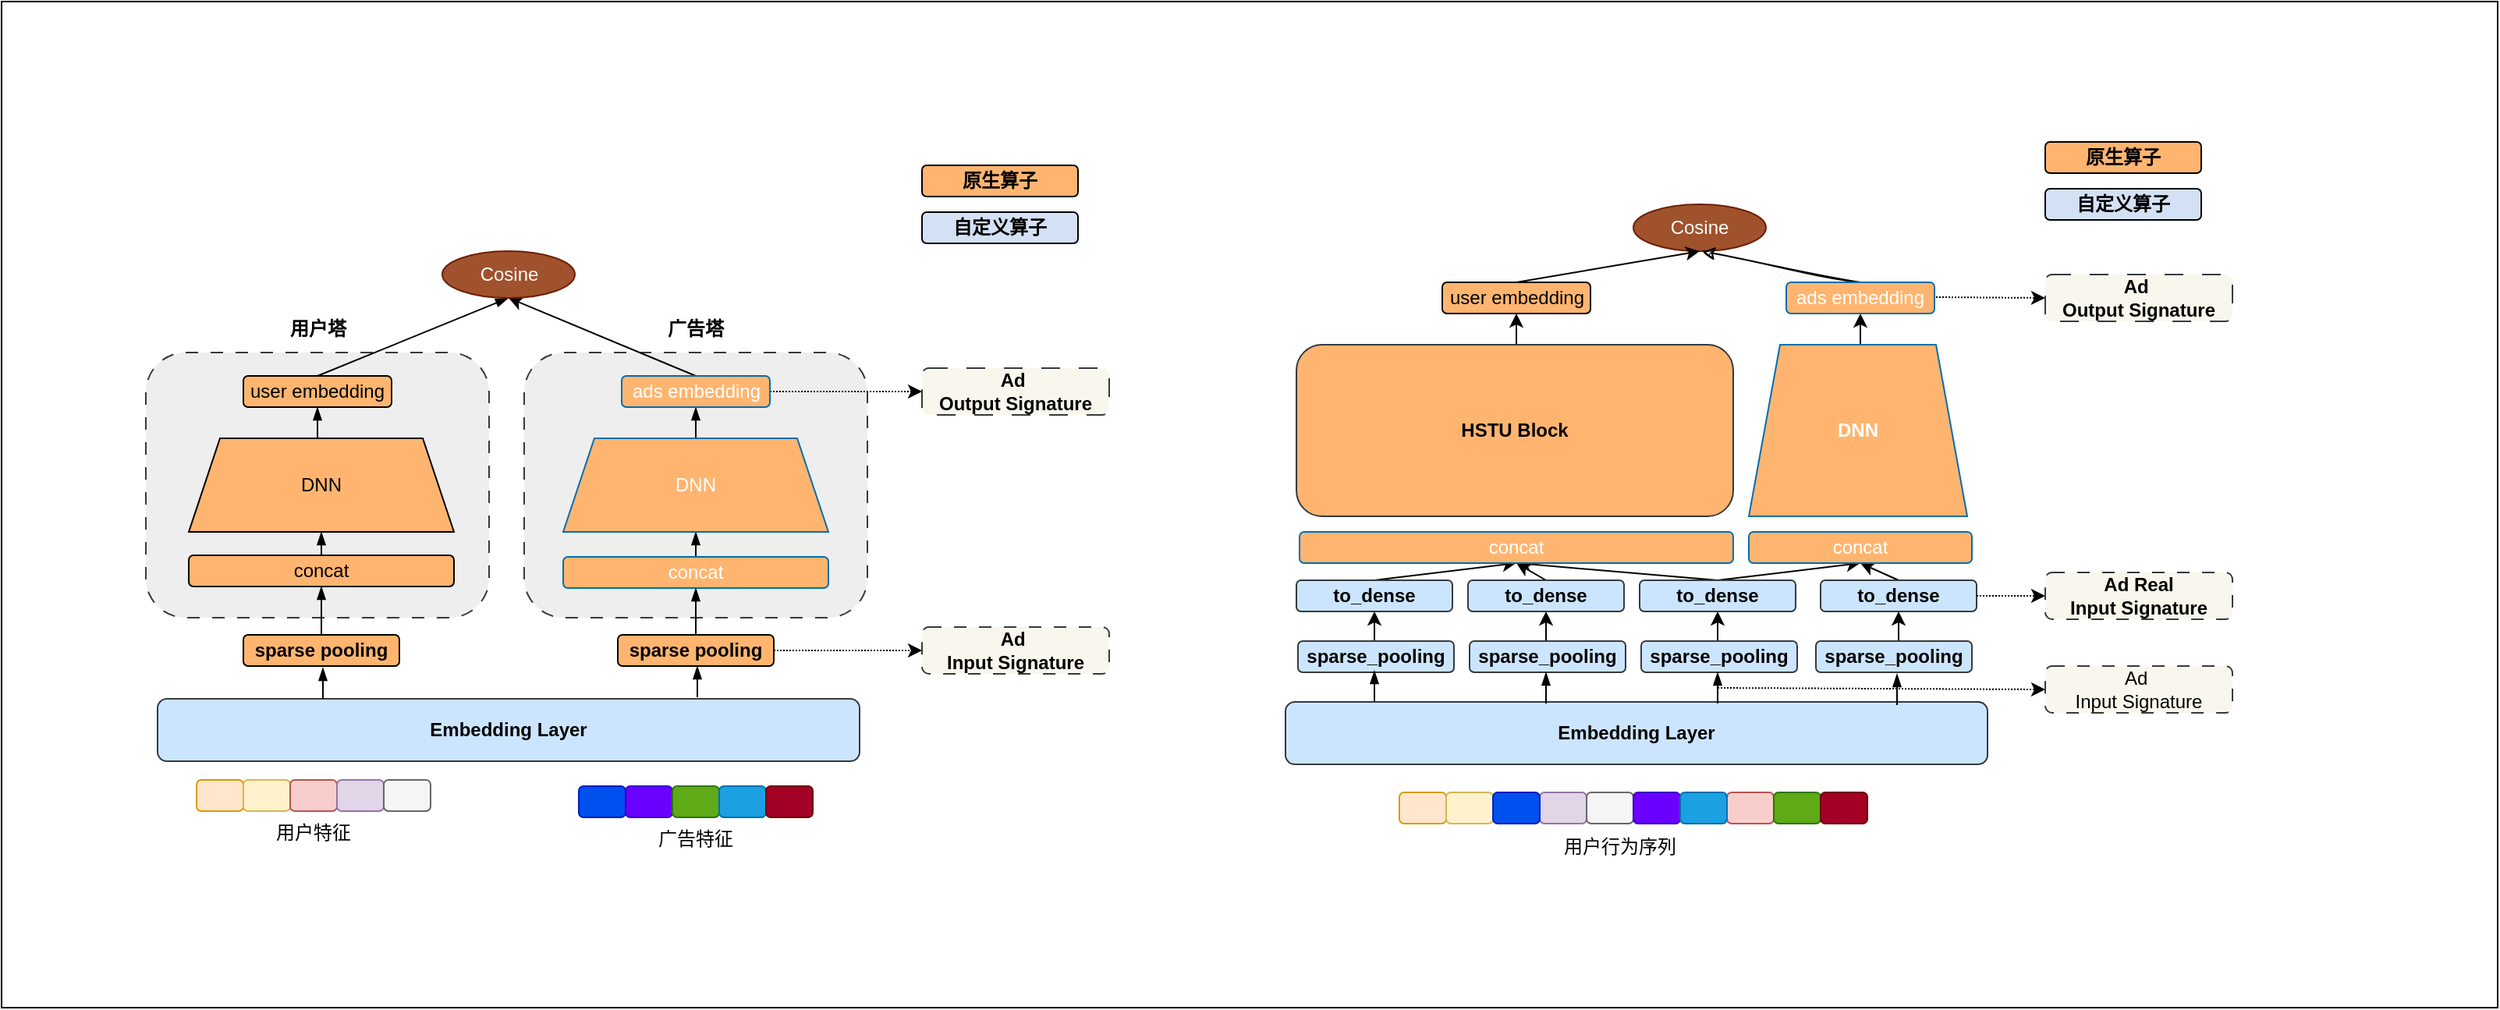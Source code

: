 <mxfile version="27.0.3">
  <diagram id="C5RBs43oDa-KdzZeNtuy" name="Page-1">
    <mxGraphModel dx="1213" dy="1800" grid="1" gridSize="10" guides="1" tooltips="1" connect="1" arrows="1" fold="1" page="1" pageScale="1" pageWidth="827" pageHeight="1169" math="0" shadow="0">
      <root>
        <mxCell id="WIyWlLk6GJQsqaUBKTNV-0" />
        <mxCell id="WIyWlLk6GJQsqaUBKTNV-1" parent="WIyWlLk6GJQsqaUBKTNV-0" />
        <mxCell id="u-MCPZwp57srw_KDi1BU-45" value="" style="rounded=0;whiteSpace=wrap;html=1;hachureGap=4;strokeColor=default;align=center;verticalAlign=middle;fontFamily=Architects Daughter;fontSource=https%3A%2F%2Ffonts.googleapis.com%2Fcss%3Ffamily%3DArchitects%2BDaughter;fontSize=12;fontColor=default;fillColor=default;" vertex="1" parent="WIyWlLk6GJQsqaUBKTNV-1">
          <mxGeometry x="80" y="-70" width="1600" height="645" as="geometry" />
        </mxCell>
        <mxCell id="u-MCPZwp57srw_KDi1BU-48" value="" style="rounded=1;whiteSpace=wrap;html=1;hachureGap=4;strokeColor=#36393d;align=center;verticalAlign=middle;fontFamily=Architects Daughter;fontSource=https%3A%2F%2Ffonts.googleapis.com%2Fcss%3Ffamily%3DArchitects%2BDaughter;fontSize=12;fillColor=#eeeeee;dashed=1;dashPattern=8 8;" vertex="1" parent="WIyWlLk6GJQsqaUBKTNV-1">
          <mxGeometry x="415" y="155" width="220" height="170" as="geometry" />
        </mxCell>
        <mxCell id="u-MCPZwp57srw_KDi1BU-46" value="" style="rounded=1;whiteSpace=wrap;html=1;hachureGap=4;strokeColor=#36393d;align=center;verticalAlign=middle;fontFamily=Architects Daughter;fontSource=https%3A%2F%2Ffonts.googleapis.com%2Fcss%3Ffamily%3DArchitects%2BDaughter;fontSize=12;fillColor=#eeeeee;dashed=1;dashPattern=8 8;" vertex="1" parent="WIyWlLk6GJQsqaUBKTNV-1">
          <mxGeometry x="172.5" y="155" width="220" height="170" as="geometry" />
        </mxCell>
        <mxCell id="u-MCPZwp57srw_KDi1BU-0" value="" style="rounded=1;whiteSpace=wrap;html=1;hachureGap=4;fontFamily=Architects Daughter;fontSource=https%3A%2F%2Ffonts.googleapis.com%2Fcss%3Ffamily%3DArchitects%2BDaughter;fillColor=#ffe6cc;strokeColor=#d79b00;" vertex="1" parent="WIyWlLk6GJQsqaUBKTNV-1">
          <mxGeometry x="205" y="429" width="30" height="20" as="geometry" />
        </mxCell>
        <mxCell id="u-MCPZwp57srw_KDi1BU-2" value="" style="rounded=1;whiteSpace=wrap;html=1;hachureGap=4;fontFamily=Architects Daughter;fontSource=https%3A%2F%2Ffonts.googleapis.com%2Fcss%3Ffamily%3DArchitects%2BDaughter;fillColor=#fff2cc;strokeColor=#d6b656;" vertex="1" parent="WIyWlLk6GJQsqaUBKTNV-1">
          <mxGeometry x="235" y="429" width="30" height="20" as="geometry" />
        </mxCell>
        <mxCell id="u-MCPZwp57srw_KDi1BU-3" value="" style="rounded=1;whiteSpace=wrap;html=1;hachureGap=4;fontFamily=Architects Daughter;fontSource=https%3A%2F%2Ffonts.googleapis.com%2Fcss%3Ffamily%3DArchitects%2BDaughter;fillColor=#f8cecc;strokeColor=#b85450;" vertex="1" parent="WIyWlLk6GJQsqaUBKTNV-1">
          <mxGeometry x="265" y="429" width="30" height="20" as="geometry" />
        </mxCell>
        <mxCell id="u-MCPZwp57srw_KDi1BU-4" value="" style="rounded=1;whiteSpace=wrap;html=1;hachureGap=4;fontFamily=Architects Daughter;fontSource=https%3A%2F%2Ffonts.googleapis.com%2Fcss%3Ffamily%3DArchitects%2BDaughter;fillColor=#e1d5e7;strokeColor=#9673a6;" vertex="1" parent="WIyWlLk6GJQsqaUBKTNV-1">
          <mxGeometry x="295" y="429" width="30" height="20" as="geometry" />
        </mxCell>
        <mxCell id="u-MCPZwp57srw_KDi1BU-5" value="用户特征" style="text;html=1;align=center;verticalAlign=middle;whiteSpace=wrap;rounded=0;fontFamily=Architects Daughter;fontSource=https%3A%2F%2Ffonts.googleapis.com%2Fcss%3Ffamily%3DArchitects%2BDaughter;fontSize=12;fontColor=default;" vertex="1" parent="WIyWlLk6GJQsqaUBKTNV-1">
          <mxGeometry x="250" y="449" width="60" height="30" as="geometry" />
        </mxCell>
        <mxCell id="u-MCPZwp57srw_KDi1BU-12" value="&lt;font face=&quot;Helvetica&quot;&gt;Embedding Layer&lt;/font&gt;" style="rounded=1;whiteSpace=wrap;html=1;hachureGap=4;strokeColor=#36393d;align=center;verticalAlign=middle;fontFamily=Architects Daughter;fontSource=https%3A%2F%2Ffonts.googleapis.com%2Fcss%3Ffamily%3DArchitects%2BDaughter;fontSize=12;fillColor=#cce5ff;fontStyle=1" vertex="1" parent="WIyWlLk6GJQsqaUBKTNV-1">
          <mxGeometry x="180" y="377" width="450" height="40" as="geometry" />
        </mxCell>
        <mxCell id="u-MCPZwp57srw_KDi1BU-13" value="" style="rounded=1;whiteSpace=wrap;html=1;hachureGap=4;fontFamily=Architects Daughter;fontSource=https%3A%2F%2Ffonts.googleapis.com%2Fcss%3Ffamily%3DArchitects%2BDaughter;fillColor=#f5f5f5;fontColor=#333333;strokeColor=#666666;" vertex="1" parent="WIyWlLk6GJQsqaUBKTNV-1">
          <mxGeometry x="325" y="429" width="30" height="20" as="geometry" />
        </mxCell>
        <mxCell id="u-MCPZwp57srw_KDi1BU-14" value="" style="rounded=1;whiteSpace=wrap;html=1;hachureGap=4;fontFamily=Architects Daughter;fontSource=https%3A%2F%2Ffonts.googleapis.com%2Fcss%3Ffamily%3DArchitects%2BDaughter;fillColor=#0050ef;fontColor=#ffffff;strokeColor=#001DBC;" vertex="1" parent="WIyWlLk6GJQsqaUBKTNV-1">
          <mxGeometry x="450" y="433" width="30" height="20" as="geometry" />
        </mxCell>
        <mxCell id="u-MCPZwp57srw_KDi1BU-15" value="" style="rounded=1;whiteSpace=wrap;html=1;hachureGap=4;fontFamily=Architects Daughter;fontSource=https%3A%2F%2Ffonts.googleapis.com%2Fcss%3Ffamily%3DArchitects%2BDaughter;fillColor=#6a00ff;fontColor=#ffffff;strokeColor=#3700CC;" vertex="1" parent="WIyWlLk6GJQsqaUBKTNV-1">
          <mxGeometry x="480" y="433" width="30" height="20" as="geometry" />
        </mxCell>
        <mxCell id="u-MCPZwp57srw_KDi1BU-16" value="" style="rounded=1;whiteSpace=wrap;html=1;hachureGap=4;fontFamily=Architects Daughter;fontSource=https%3A%2F%2Ffonts.googleapis.com%2Fcss%3Ffamily%3DArchitects%2BDaughter;fillColor=#60a917;fontColor=#ffffff;strokeColor=#2D7600;" vertex="1" parent="WIyWlLk6GJQsqaUBKTNV-1">
          <mxGeometry x="510" y="433" width="30" height="20" as="geometry" />
        </mxCell>
        <mxCell id="u-MCPZwp57srw_KDi1BU-17" value="" style="rounded=1;whiteSpace=wrap;html=1;hachureGap=4;fontFamily=Architects Daughter;fontSource=https%3A%2F%2Ffonts.googleapis.com%2Fcss%3Ffamily%3DArchitects%2BDaughter;fillColor=#1ba1e2;fontColor=#ffffff;strokeColor=#006EAF;" vertex="1" parent="WIyWlLk6GJQsqaUBKTNV-1">
          <mxGeometry x="540" y="433" width="30" height="20" as="geometry" />
        </mxCell>
        <mxCell id="u-MCPZwp57srw_KDi1BU-18" value="广告特征" style="text;html=1;align=center;verticalAlign=middle;whiteSpace=wrap;rounded=0;fontFamily=Architects Daughter;fontSource=https%3A%2F%2Ffonts.googleapis.com%2Fcss%3Ffamily%3DArchitects%2BDaughter;fontSize=12;fontColor=default;" vertex="1" parent="WIyWlLk6GJQsqaUBKTNV-1">
          <mxGeometry x="495" y="453" width="60" height="30" as="geometry" />
        </mxCell>
        <mxCell id="u-MCPZwp57srw_KDi1BU-19" value="" style="rounded=1;whiteSpace=wrap;html=1;hachureGap=4;fontFamily=Architects Daughter;fontSource=https%3A%2F%2Ffonts.googleapis.com%2Fcss%3Ffamily%3DArchitects%2BDaughter;fillColor=#a20025;fontColor=#ffffff;strokeColor=#6F0000;" vertex="1" parent="WIyWlLk6GJQsqaUBKTNV-1">
          <mxGeometry x="570" y="433" width="30" height="20" as="geometry" />
        </mxCell>
        <mxCell id="u-MCPZwp57srw_KDi1BU-29" style="edgeStyle=orthogonalEdgeStyle;rounded=0;hachureGap=4;orthogonalLoop=1;jettySize=auto;html=1;exitX=0.5;exitY=0;exitDx=0;exitDy=0;entryX=0.5;entryY=1;entryDx=0;entryDy=0;fontFamily=Architects Daughter;fontSource=https%3A%2F%2Ffonts.googleapis.com%2Fcss%3Ffamily%3DArchitects%2BDaughter;fontSize=12;fontColor=default;endArrow=blockThin;endFill=1;" edge="1" parent="WIyWlLk6GJQsqaUBKTNV-1" source="u-MCPZwp57srw_KDi1BU-20" target="u-MCPZwp57srw_KDi1BU-23">
          <mxGeometry relative="1" as="geometry" />
        </mxCell>
        <mxCell id="u-MCPZwp57srw_KDi1BU-20" value="&lt;font face=&quot;Helvetica&quot;&gt;concat&lt;/font&gt;" style="rounded=1;whiteSpace=wrap;html=1;hachureGap=4;strokeColor=default;align=center;verticalAlign=middle;fontFamily=Architects Daughter;fontSource=https%3A%2F%2Ffonts.googleapis.com%2Fcss%3Ffamily%3DArchitects%2BDaughter;fontSize=12;fontColor=default;fillColor=#FFB570;" vertex="1" parent="WIyWlLk6GJQsqaUBKTNV-1">
          <mxGeometry x="200" y="285" width="170" height="20" as="geometry" />
        </mxCell>
        <mxCell id="u-MCPZwp57srw_KDi1BU-30" style="edgeStyle=orthogonalEdgeStyle;rounded=0;hachureGap=4;orthogonalLoop=1;jettySize=auto;html=1;exitX=0.5;exitY=0;exitDx=0;exitDy=0;entryX=0.5;entryY=1;entryDx=0;entryDy=0;fontFamily=Architects Daughter;fontSource=https%3A%2F%2Ffonts.googleapis.com%2Fcss%3Ffamily%3DArchitects%2BDaughter;fontSize=12;fontColor=default;endArrow=blockThin;endFill=1;" edge="1" parent="WIyWlLk6GJQsqaUBKTNV-1" source="u-MCPZwp57srw_KDi1BU-22" target="u-MCPZwp57srw_KDi1BU-24">
          <mxGeometry relative="1" as="geometry" />
        </mxCell>
        <mxCell id="u-MCPZwp57srw_KDi1BU-22" value="&lt;font face=&quot;Helvetica&quot;&gt;concat&lt;/font&gt;" style="rounded=1;whiteSpace=wrap;html=1;hachureGap=4;strokeColor=#006EAF;align=center;verticalAlign=middle;fontFamily=Architects Daughter;fontSource=https%3A%2F%2Ffonts.googleapis.com%2Fcss%3Ffamily%3DArchitects%2BDaughter;fontSize=12;fontColor=#ffffff;fillColor=#FFB570;" vertex="1" parent="WIyWlLk6GJQsqaUBKTNV-1">
          <mxGeometry x="440" y="286" width="170" height="20" as="geometry" />
        </mxCell>
        <mxCell id="u-MCPZwp57srw_KDi1BU-32" style="edgeStyle=orthogonalEdgeStyle;rounded=0;hachureGap=4;orthogonalLoop=1;jettySize=auto;html=1;exitX=0.5;exitY=0;exitDx=0;exitDy=0;entryX=0.5;entryY=1;entryDx=0;entryDy=0;fontFamily=Architects Daughter;fontSource=https%3A%2F%2Ffonts.googleapis.com%2Fcss%3Ffamily%3DArchitects%2BDaughter;fontSize=12;fontColor=default;endArrow=blockThin;endFill=1;" edge="1" parent="WIyWlLk6GJQsqaUBKTNV-1" source="u-MCPZwp57srw_KDi1BU-23" target="u-MCPZwp57srw_KDi1BU-25">
          <mxGeometry relative="1" as="geometry" />
        </mxCell>
        <mxCell id="u-MCPZwp57srw_KDi1BU-23" value="&lt;font face=&quot;Helvetica&quot;&gt;DNN&lt;/font&gt;" style="shape=trapezoid;perimeter=trapezoidPerimeter;whiteSpace=wrap;html=1;fixedSize=1;rounded=0;hachureGap=4;strokeColor=default;align=center;verticalAlign=middle;fontFamily=Architects Daughter;fontSource=https%3A%2F%2Ffonts.googleapis.com%2Fcss%3Ffamily%3DArchitects%2BDaughter;fontSize=12;fontColor=default;fillColor=#FFB570;" vertex="1" parent="WIyWlLk6GJQsqaUBKTNV-1">
          <mxGeometry x="200" y="210" width="170" height="60" as="geometry" />
        </mxCell>
        <mxCell id="u-MCPZwp57srw_KDi1BU-33" style="edgeStyle=orthogonalEdgeStyle;rounded=0;hachureGap=4;orthogonalLoop=1;jettySize=auto;html=1;exitX=0.5;exitY=0;exitDx=0;exitDy=0;entryX=0.5;entryY=1;entryDx=0;entryDy=0;fontFamily=Architects Daughter;fontSource=https%3A%2F%2Ffonts.googleapis.com%2Fcss%3Ffamily%3DArchitects%2BDaughter;fontSize=12;fontColor=default;endArrow=blockThin;endFill=1;" edge="1" parent="WIyWlLk6GJQsqaUBKTNV-1" source="u-MCPZwp57srw_KDi1BU-24" target="u-MCPZwp57srw_KDi1BU-26">
          <mxGeometry relative="1" as="geometry" />
        </mxCell>
        <mxCell id="u-MCPZwp57srw_KDi1BU-24" value="&lt;font face=&quot;Helvetica&quot;&gt;DNN&lt;/font&gt;" style="shape=trapezoid;perimeter=trapezoidPerimeter;whiteSpace=wrap;html=1;fixedSize=1;rounded=0;hachureGap=4;strokeColor=#006EAF;align=center;verticalAlign=middle;fontFamily=Architects Daughter;fontSource=https%3A%2F%2Ffonts.googleapis.com%2Fcss%3Ffamily%3DArchitects%2BDaughter;fontSize=12;fontColor=#ffffff;fillColor=#FFB570;" vertex="1" parent="WIyWlLk6GJQsqaUBKTNV-1">
          <mxGeometry x="440" y="210" width="170" height="60" as="geometry" />
        </mxCell>
        <mxCell id="u-MCPZwp57srw_KDi1BU-34" style="rounded=0;hachureGap=4;orthogonalLoop=1;jettySize=auto;html=1;exitX=0.5;exitY=0;exitDx=0;exitDy=0;entryX=0.5;entryY=1;entryDx=0;entryDy=0;fontFamily=Architects Daughter;fontSource=https%3A%2F%2Ffonts.googleapis.com%2Fcss%3Ffamily%3DArchitects%2BDaughter;fontSize=12;fontColor=default;endArrow=blockThin;endFill=1;" edge="1" parent="WIyWlLk6GJQsqaUBKTNV-1" source="u-MCPZwp57srw_KDi1BU-25" target="u-MCPZwp57srw_KDi1BU-28">
          <mxGeometry relative="1" as="geometry" />
        </mxCell>
        <mxCell id="u-MCPZwp57srw_KDi1BU-25" value="&lt;font face=&quot;Helvetica&quot;&gt;user embedding&lt;/font&gt;" style="rounded=1;whiteSpace=wrap;html=1;hachureGap=4;strokeColor=default;align=center;verticalAlign=middle;fontFamily=Architects Daughter;fontSource=https%3A%2F%2Ffonts.googleapis.com%2Fcss%3Ffamily%3DArchitects%2BDaughter;fontSize=12;fontColor=default;fillColor=#FFB570;" vertex="1" parent="WIyWlLk6GJQsqaUBKTNV-1">
          <mxGeometry x="235" y="170" width="95" height="20" as="geometry" />
        </mxCell>
        <mxCell id="u-MCPZwp57srw_KDi1BU-35" style="rounded=0;hachureGap=4;orthogonalLoop=1;jettySize=auto;html=1;exitX=0.5;exitY=0;exitDx=0;exitDy=0;entryX=0.5;entryY=1;entryDx=0;entryDy=0;fontFamily=Architects Daughter;fontSource=https%3A%2F%2Ffonts.googleapis.com%2Fcss%3Ffamily%3DArchitects%2BDaughter;fontSize=12;fontColor=default;" edge="1" parent="WIyWlLk6GJQsqaUBKTNV-1" source="u-MCPZwp57srw_KDi1BU-26" target="u-MCPZwp57srw_KDi1BU-28">
          <mxGeometry relative="1" as="geometry" />
        </mxCell>
        <mxCell id="u-MCPZwp57srw_KDi1BU-60" style="rounded=0;hachureGap=4;orthogonalLoop=1;jettySize=auto;html=1;exitX=1;exitY=0.5;exitDx=0;exitDy=0;entryX=0;entryY=0.5;entryDx=0;entryDy=0;fontFamily=Architects Daughter;fontSource=https%3A%2F%2Ffonts.googleapis.com%2Fcss%3Ffamily%3DArchitects%2BDaughter;fontSize=12;fontColor=default;dashed=1;dashPattern=1 1;" edge="1" parent="WIyWlLk6GJQsqaUBKTNV-1" source="u-MCPZwp57srw_KDi1BU-26" target="u-MCPZwp57srw_KDi1BU-59">
          <mxGeometry relative="1" as="geometry" />
        </mxCell>
        <mxCell id="u-MCPZwp57srw_KDi1BU-26" value="&lt;font face=&quot;Helvetica&quot;&gt;ads embedding&lt;/font&gt;" style="rounded=1;whiteSpace=wrap;html=1;hachureGap=4;strokeColor=#006EAF;align=center;verticalAlign=middle;fontFamily=Architects Daughter;fontSource=https%3A%2F%2Ffonts.googleapis.com%2Fcss%3Ffamily%3DArchitects%2BDaughter;fontSize=12;fontColor=#ffffff;fillColor=#FFB570;" vertex="1" parent="WIyWlLk6GJQsqaUBKTNV-1">
          <mxGeometry x="477.5" y="170" width="95" height="20" as="geometry" />
        </mxCell>
        <mxCell id="u-MCPZwp57srw_KDi1BU-28" value="Cosine" style="ellipse;whiteSpace=wrap;html=1;rounded=1;hachureGap=4;strokeColor=#6D1F00;align=center;verticalAlign=middle;fontFamily=Helvetica;fontSize=12;fontColor=#ffffff;fillColor=#a0522d;" vertex="1" parent="WIyWlLk6GJQsqaUBKTNV-1">
          <mxGeometry x="362.5" y="90" width="85" height="30" as="geometry" />
        </mxCell>
        <mxCell id="u-MCPZwp57srw_KDi1BU-39" style="edgeStyle=orthogonalEdgeStyle;rounded=0;hachureGap=4;orthogonalLoop=1;jettySize=auto;html=1;exitX=0.5;exitY=0;exitDx=0;exitDy=0;entryX=0.5;entryY=1;entryDx=0;entryDy=0;fontFamily=Architects Daughter;fontSource=https%3A%2F%2Ffonts.googleapis.com%2Fcss%3Ffamily%3DArchitects%2BDaughter;fontSize=12;fontColor=default;endArrow=blockThin;endFill=1;" edge="1" parent="WIyWlLk6GJQsqaUBKTNV-1" source="u-MCPZwp57srw_KDi1BU-36" target="u-MCPZwp57srw_KDi1BU-20">
          <mxGeometry relative="1" as="geometry" />
        </mxCell>
        <mxCell id="u-MCPZwp57srw_KDi1BU-36" value="&lt;font face=&quot;Helvetica&quot;&gt;&lt;b&gt;sparse pooling&lt;/b&gt;&lt;/font&gt;" style="rounded=1;whiteSpace=wrap;html=1;hachureGap=4;strokeColor=default;align=center;verticalAlign=middle;fontFamily=Architects Daughter;fontSource=https%3A%2F%2Ffonts.googleapis.com%2Fcss%3Ffamily%3DArchitects%2BDaughter;fontSize=12;fontColor=default;fillColor=#FFB570;" vertex="1" parent="WIyWlLk6GJQsqaUBKTNV-1">
          <mxGeometry x="235" y="336" width="100" height="20" as="geometry" />
        </mxCell>
        <mxCell id="u-MCPZwp57srw_KDi1BU-38" style="edgeStyle=orthogonalEdgeStyle;rounded=0;hachureGap=4;orthogonalLoop=1;jettySize=auto;html=1;exitX=0.5;exitY=0;exitDx=0;exitDy=0;entryX=0.5;entryY=1;entryDx=0;entryDy=0;fontFamily=Architects Daughter;fontSource=https%3A%2F%2Ffonts.googleapis.com%2Fcss%3Ffamily%3DArchitects%2BDaughter;fontSize=12;fontColor=default;endArrow=blockThin;endFill=1;" edge="1" parent="WIyWlLk6GJQsqaUBKTNV-1" source="u-MCPZwp57srw_KDi1BU-37" target="u-MCPZwp57srw_KDi1BU-22">
          <mxGeometry relative="1" as="geometry" />
        </mxCell>
        <mxCell id="u-MCPZwp57srw_KDi1BU-58" style="rounded=0;hachureGap=4;orthogonalLoop=1;jettySize=auto;html=1;exitX=1;exitY=0.5;exitDx=0;exitDy=0;fontFamily=Architects Daughter;fontSource=https%3A%2F%2Ffonts.googleapis.com%2Fcss%3Ffamily%3DArchitects%2BDaughter;fontSize=12;fontColor=default;dashed=1;dashPattern=1 1;entryX=0;entryY=0.5;entryDx=0;entryDy=0;" edge="1" parent="WIyWlLk6GJQsqaUBKTNV-1" source="u-MCPZwp57srw_KDi1BU-37" target="u-MCPZwp57srw_KDi1BU-55">
          <mxGeometry relative="1" as="geometry" />
        </mxCell>
        <mxCell id="u-MCPZwp57srw_KDi1BU-37" value="&lt;font face=&quot;Helvetica&quot;&gt;&lt;b&gt;sparse pooling&lt;/b&gt;&lt;/font&gt;" style="rounded=1;whiteSpace=wrap;html=1;hachureGap=4;strokeColor=default;align=center;verticalAlign=middle;fontFamily=Architects Daughter;fontSource=https%3A%2F%2Ffonts.googleapis.com%2Fcss%3Ffamily%3DArchitects%2BDaughter;fontSize=12;fontColor=default;fillColor=#FFB570;" vertex="1" parent="WIyWlLk6GJQsqaUBKTNV-1">
          <mxGeometry x="475" y="336" width="100" height="20" as="geometry" />
        </mxCell>
        <mxCell id="u-MCPZwp57srw_KDi1BU-41" style="edgeStyle=orthogonalEdgeStyle;rounded=0;hachureGap=4;orthogonalLoop=1;jettySize=auto;html=1;exitX=0.5;exitY=0;exitDx=0;exitDy=0;entryX=0.5;entryY=1;entryDx=0;entryDy=0;fontFamily=Architects Daughter;fontSource=https%3A%2F%2Ffonts.googleapis.com%2Fcss%3Ffamily%3DArchitects%2BDaughter;fontSize=12;fontColor=default;endArrow=blockThin;endFill=1;" edge="1" parent="WIyWlLk6GJQsqaUBKTNV-1">
          <mxGeometry relative="1" as="geometry">
            <mxPoint x="526" y="376" as="sourcePoint" />
            <mxPoint x="526" y="356" as="targetPoint" />
          </mxGeometry>
        </mxCell>
        <mxCell id="u-MCPZwp57srw_KDi1BU-42" style="edgeStyle=orthogonalEdgeStyle;rounded=0;hachureGap=4;orthogonalLoop=1;jettySize=auto;html=1;exitX=0.5;exitY=0;exitDx=0;exitDy=0;entryX=0.5;entryY=1;entryDx=0;entryDy=0;fontFamily=Architects Daughter;fontSource=https%3A%2F%2Ffonts.googleapis.com%2Fcss%3Ffamily%3DArchitects%2BDaughter;fontSize=12;fontColor=default;endArrow=blockThin;endFill=1;" edge="1" parent="WIyWlLk6GJQsqaUBKTNV-1">
          <mxGeometry relative="1" as="geometry">
            <mxPoint x="286" y="377" as="sourcePoint" />
            <mxPoint x="286" y="357" as="targetPoint" />
          </mxGeometry>
        </mxCell>
        <mxCell id="u-MCPZwp57srw_KDi1BU-49" value="&lt;font face=&quot;Helvetica&quot;&gt;广告塔&lt;/font&gt;" style="text;html=1;align=center;verticalAlign=middle;whiteSpace=wrap;rounded=0;fontFamily=Architects Daughter;fontSource=https%3A%2F%2Ffonts.googleapis.com%2Fcss%3Ffamily%3DArchitects%2BDaughter;fontSize=12;fontColor=default;fontStyle=1" vertex="1" parent="WIyWlLk6GJQsqaUBKTNV-1">
          <mxGeometry x="495" y="125" width="60" height="30" as="geometry" />
        </mxCell>
        <mxCell id="u-MCPZwp57srw_KDi1BU-50" value="&lt;font face=&quot;Helvetica&quot;&gt;用户塔&lt;/font&gt;" style="text;html=1;align=center;verticalAlign=middle;whiteSpace=wrap;rounded=0;fontFamily=Architects Daughter;fontSource=https%3A%2F%2Ffonts.googleapis.com%2Fcss%3Ffamily%3DArchitects%2BDaughter;fontSize=12;fontColor=default;fontStyle=1" vertex="1" parent="WIyWlLk6GJQsqaUBKTNV-1">
          <mxGeometry x="252.5" y="125" width="60" height="30" as="geometry" />
        </mxCell>
        <mxCell id="u-MCPZwp57srw_KDi1BU-55" value="Ad&amp;nbsp;&lt;div&gt;Input Signature&lt;/div&gt;" style="text;html=1;align=center;verticalAlign=middle;whiteSpace=wrap;rounded=1;fontFamily=Helvetica;fontSize=12;fillColor=#f9f7ed;strokeColor=#36393d;dashed=1;dashPattern=8 8;fontStyle=1" vertex="1" parent="WIyWlLk6GJQsqaUBKTNV-1">
          <mxGeometry x="670" y="331" width="120" height="30" as="geometry" />
        </mxCell>
        <mxCell id="u-MCPZwp57srw_KDi1BU-59" value="Ad&amp;nbsp;&lt;div&gt;Output Signature&lt;/div&gt;" style="text;html=1;align=center;verticalAlign=middle;whiteSpace=wrap;rounded=1;fontFamily=Helvetica;fontSize=12;fillColor=#f9f7ed;strokeColor=#36393d;dashed=1;dashPattern=12 12;fontStyle=1" vertex="1" parent="WIyWlLk6GJQsqaUBKTNV-1">
          <mxGeometry x="670" y="165" width="120" height="30" as="geometry" />
        </mxCell>
        <mxCell id="u-MCPZwp57srw_KDi1BU-61" value="" style="rounded=1;whiteSpace=wrap;html=1;hachureGap=4;fontFamily=Architects Daughter;fontSource=https%3A%2F%2Ffonts.googleapis.com%2Fcss%3Ffamily%3DArchitects%2BDaughter;fillColor=#ffe6cc;strokeColor=#d79b00;" vertex="1" parent="WIyWlLk6GJQsqaUBKTNV-1">
          <mxGeometry x="976" y="437" width="30" height="20" as="geometry" />
        </mxCell>
        <mxCell id="u-MCPZwp57srw_KDi1BU-62" value="" style="rounded=1;whiteSpace=wrap;html=1;hachureGap=4;fontFamily=Architects Daughter;fontSource=https%3A%2F%2Ffonts.googleapis.com%2Fcss%3Ffamily%3DArchitects%2BDaughter;fillColor=#fff2cc;strokeColor=#d6b656;" vertex="1" parent="WIyWlLk6GJQsqaUBKTNV-1">
          <mxGeometry x="1006" y="437" width="30" height="20" as="geometry" />
        </mxCell>
        <mxCell id="u-MCPZwp57srw_KDi1BU-63" value="" style="rounded=1;whiteSpace=wrap;html=1;hachureGap=4;fontFamily=Architects Daughter;fontSource=https%3A%2F%2Ffonts.googleapis.com%2Fcss%3Ffamily%3DArchitects%2BDaughter;fillColor=#f8cecc;strokeColor=#b85450;" vertex="1" parent="WIyWlLk6GJQsqaUBKTNV-1">
          <mxGeometry x="1186" y="437" width="30" height="20" as="geometry" />
        </mxCell>
        <mxCell id="u-MCPZwp57srw_KDi1BU-64" value="" style="rounded=1;whiteSpace=wrap;html=1;hachureGap=4;fontFamily=Architects Daughter;fontSource=https%3A%2F%2Ffonts.googleapis.com%2Fcss%3Ffamily%3DArchitects%2BDaughter;fillColor=#e1d5e7;strokeColor=#9673a6;" vertex="1" parent="WIyWlLk6GJQsqaUBKTNV-1">
          <mxGeometry x="1066" y="437" width="30" height="20" as="geometry" />
        </mxCell>
        <mxCell id="u-MCPZwp57srw_KDi1BU-65" value="&lt;font face=&quot;Helvetica&quot;&gt;用户行为序列&lt;/font&gt;" style="text;html=1;align=center;verticalAlign=middle;whiteSpace=wrap;rounded=0;fontFamily=Architects Daughter;fontSource=https%3A%2F%2Ffonts.googleapis.com%2Fcss%3Ffamily%3DArchitects%2BDaughter;fontSize=12;fontColor=default;" vertex="1" parent="WIyWlLk6GJQsqaUBKTNV-1">
          <mxGeometry x="1075" y="457" width="85" height="30" as="geometry" />
        </mxCell>
        <mxCell id="u-MCPZwp57srw_KDi1BU-66" value="&lt;font face=&quot;Helvetica&quot;&gt;Embedding Layer&lt;/font&gt;" style="rounded=1;whiteSpace=wrap;html=1;hachureGap=4;strokeColor=#36393d;align=center;verticalAlign=middle;fontFamily=Architects Daughter;fontSource=https%3A%2F%2Ffonts.googleapis.com%2Fcss%3Ffamily%3DArchitects%2BDaughter;fontSize=12;fillColor=#cce5ff;fontStyle=1" vertex="1" parent="WIyWlLk6GJQsqaUBKTNV-1">
          <mxGeometry x="903" y="379" width="450" height="40" as="geometry" />
        </mxCell>
        <mxCell id="u-MCPZwp57srw_KDi1BU-67" value="" style="rounded=1;whiteSpace=wrap;html=1;hachureGap=4;fontFamily=Architects Daughter;fontSource=https%3A%2F%2Ffonts.googleapis.com%2Fcss%3Ffamily%3DArchitects%2BDaughter;fillColor=#f5f5f5;fontColor=#333333;strokeColor=#666666;" vertex="1" parent="WIyWlLk6GJQsqaUBKTNV-1">
          <mxGeometry x="1096" y="437" width="30" height="20" as="geometry" />
        </mxCell>
        <mxCell id="u-MCPZwp57srw_KDi1BU-68" value="" style="rounded=1;whiteSpace=wrap;html=1;hachureGap=4;fontFamily=Architects Daughter;fontSource=https%3A%2F%2Ffonts.googleapis.com%2Fcss%3Ffamily%3DArchitects%2BDaughter;fillColor=#0050ef;fontColor=#ffffff;strokeColor=#001DBC;" vertex="1" parent="WIyWlLk6GJQsqaUBKTNV-1">
          <mxGeometry x="1036" y="437" width="30" height="20" as="geometry" />
        </mxCell>
        <mxCell id="u-MCPZwp57srw_KDi1BU-69" value="" style="rounded=1;whiteSpace=wrap;html=1;hachureGap=4;fontFamily=Architects Daughter;fontSource=https%3A%2F%2Ffonts.googleapis.com%2Fcss%3Ffamily%3DArchitects%2BDaughter;fillColor=#6a00ff;fontColor=#ffffff;strokeColor=#3700CC;" vertex="1" parent="WIyWlLk6GJQsqaUBKTNV-1">
          <mxGeometry x="1126" y="437" width="30" height="20" as="geometry" />
        </mxCell>
        <mxCell id="u-MCPZwp57srw_KDi1BU-70" value="" style="rounded=1;whiteSpace=wrap;html=1;hachureGap=4;fontFamily=Architects Daughter;fontSource=https%3A%2F%2Ffonts.googleapis.com%2Fcss%3Ffamily%3DArchitects%2BDaughter;fillColor=#60a917;fontColor=#ffffff;strokeColor=#2D7600;" vertex="1" parent="WIyWlLk6GJQsqaUBKTNV-1">
          <mxGeometry x="1216" y="437" width="30" height="20" as="geometry" />
        </mxCell>
        <mxCell id="u-MCPZwp57srw_KDi1BU-71" value="" style="rounded=1;whiteSpace=wrap;html=1;hachureGap=4;fontFamily=Architects Daughter;fontSource=https%3A%2F%2Ffonts.googleapis.com%2Fcss%3Ffamily%3DArchitects%2BDaughter;fillColor=#1ba1e2;fontColor=#ffffff;strokeColor=#006EAF;" vertex="1" parent="WIyWlLk6GJQsqaUBKTNV-1">
          <mxGeometry x="1156" y="437" width="30" height="20" as="geometry" />
        </mxCell>
        <mxCell id="u-MCPZwp57srw_KDi1BU-73" value="" style="rounded=1;whiteSpace=wrap;html=1;hachureGap=4;fontFamily=Architects Daughter;fontSource=https%3A%2F%2Ffonts.googleapis.com%2Fcss%3Ffamily%3DArchitects%2BDaughter;fillColor=#a20025;fontColor=#ffffff;strokeColor=#6F0000;" vertex="1" parent="WIyWlLk6GJQsqaUBKTNV-1">
          <mxGeometry x="1246" y="437" width="30" height="20" as="geometry" />
        </mxCell>
        <mxCell id="u-MCPZwp57srw_KDi1BU-98" style="edgeStyle=orthogonalEdgeStyle;rounded=0;hachureGap=4;orthogonalLoop=1;jettySize=auto;html=1;exitX=0.5;exitY=0;exitDx=0;exitDy=0;entryX=0.5;entryY=1;entryDx=0;entryDy=0;fontFamily=Architects Daughter;fontSource=https%3A%2F%2Ffonts.googleapis.com%2Fcss%3Ffamily%3DArchitects%2BDaughter;fontSize=12;fontColor=default;" edge="1" parent="WIyWlLk6GJQsqaUBKTNV-1" source="u-MCPZwp57srw_KDi1BU-75" target="u-MCPZwp57srw_KDi1BU-96">
          <mxGeometry relative="1" as="geometry" />
        </mxCell>
        <mxCell id="u-MCPZwp57srw_KDi1BU-75" value="&lt;font face=&quot;Helvetica&quot;&gt;HSTU Block&lt;/font&gt;" style="rounded=1;whiteSpace=wrap;html=1;hachureGap=4;strokeColor=#36393d;align=center;verticalAlign=middle;fontFamily=Architects Daughter;fontSource=https%3A%2F%2Ffonts.googleapis.com%2Fcss%3Ffamily%3DArchitects%2BDaughter;fontSize=12;fillColor=#FFB570;fontStyle=1" vertex="1" parent="WIyWlLk6GJQsqaUBKTNV-1">
          <mxGeometry x="910" y="150" width="280" height="110" as="geometry" />
        </mxCell>
        <mxCell id="u-MCPZwp57srw_KDi1BU-84" style="edgeStyle=orthogonalEdgeStyle;rounded=0;hachureGap=4;orthogonalLoop=1;jettySize=auto;html=1;exitX=0.5;exitY=0;exitDx=0;exitDy=0;entryX=0.5;entryY=1;entryDx=0;entryDy=0;fontFamily=Architects Daughter;fontSource=https%3A%2F%2Ffonts.googleapis.com%2Fcss%3Ffamily%3DArchitects%2BDaughter;fontSize=12;fontColor=default;" edge="1" parent="WIyWlLk6GJQsqaUBKTNV-1" source="u-MCPZwp57srw_KDi1BU-76" target="u-MCPZwp57srw_KDi1BU-80">
          <mxGeometry relative="1" as="geometry" />
        </mxCell>
        <mxCell id="u-MCPZwp57srw_KDi1BU-76" value="&lt;font face=&quot;Helvetica&quot;&gt;&lt;b&gt;sparse_pooling&lt;/b&gt;&lt;/font&gt;" style="rounded=1;whiteSpace=wrap;html=1;hachureGap=4;strokeColor=#36393d;align=center;verticalAlign=middle;fontFamily=Architects Daughter;fontSource=https%3A%2F%2Ffonts.googleapis.com%2Fcss%3Ffamily%3DArchitects%2BDaughter;fontSize=12;fillColor=#cce5ff;" vertex="1" parent="WIyWlLk6GJQsqaUBKTNV-1">
          <mxGeometry x="911" y="340" width="100" height="20" as="geometry" />
        </mxCell>
        <mxCell id="u-MCPZwp57srw_KDi1BU-85" style="edgeStyle=orthogonalEdgeStyle;rounded=0;hachureGap=4;orthogonalLoop=1;jettySize=auto;html=1;exitX=0.5;exitY=0;exitDx=0;exitDy=0;entryX=0.5;entryY=1;entryDx=0;entryDy=0;fontFamily=Architects Daughter;fontSource=https%3A%2F%2Ffonts.googleapis.com%2Fcss%3Ffamily%3DArchitects%2BDaughter;fontSize=12;fontColor=default;" edge="1" parent="WIyWlLk6GJQsqaUBKTNV-1" source="u-MCPZwp57srw_KDi1BU-77" target="u-MCPZwp57srw_KDi1BU-81">
          <mxGeometry relative="1" as="geometry" />
        </mxCell>
        <mxCell id="u-MCPZwp57srw_KDi1BU-77" value="&lt;font face=&quot;Helvetica&quot;&gt;&lt;b&gt;sparse_pooling&lt;/b&gt;&lt;/font&gt;" style="rounded=1;whiteSpace=wrap;html=1;hachureGap=4;strokeColor=#36393d;align=center;verticalAlign=middle;fontFamily=Architects Daughter;fontSource=https%3A%2F%2Ffonts.googleapis.com%2Fcss%3Ffamily%3DArchitects%2BDaughter;fontSize=12;fillColor=#cce5ff;" vertex="1" parent="WIyWlLk6GJQsqaUBKTNV-1">
          <mxGeometry x="1021" y="340" width="100" height="20" as="geometry" />
        </mxCell>
        <mxCell id="u-MCPZwp57srw_KDi1BU-88" style="edgeStyle=orthogonalEdgeStyle;rounded=0;hachureGap=4;orthogonalLoop=1;jettySize=auto;html=1;exitX=0.5;exitY=0;exitDx=0;exitDy=0;entryX=0.5;entryY=1;entryDx=0;entryDy=0;fontFamily=Architects Daughter;fontSource=https%3A%2F%2Ffonts.googleapis.com%2Fcss%3Ffamily%3DArchitects%2BDaughter;fontSize=12;fontColor=default;" edge="1" parent="WIyWlLk6GJQsqaUBKTNV-1" source="u-MCPZwp57srw_KDi1BU-78" target="u-MCPZwp57srw_KDi1BU-82">
          <mxGeometry relative="1" as="geometry" />
        </mxCell>
        <mxCell id="u-MCPZwp57srw_KDi1BU-78" value="&lt;font face=&quot;Helvetica&quot;&gt;&lt;b&gt;sparse_pooling&lt;/b&gt;&lt;/font&gt;" style="rounded=1;whiteSpace=wrap;html=1;hachureGap=4;strokeColor=#36393d;align=center;verticalAlign=middle;fontFamily=Architects Daughter;fontSource=https%3A%2F%2Ffonts.googleapis.com%2Fcss%3Ffamily%3DArchitects%2BDaughter;fontSize=12;fillColor=#cce5ff;" vertex="1" parent="WIyWlLk6GJQsqaUBKTNV-1">
          <mxGeometry x="1131" y="340" width="100" height="20" as="geometry" />
        </mxCell>
        <mxCell id="u-MCPZwp57srw_KDi1BU-87" style="edgeStyle=orthogonalEdgeStyle;rounded=0;hachureGap=4;orthogonalLoop=1;jettySize=auto;html=1;exitX=0.5;exitY=0;exitDx=0;exitDy=0;entryX=0.5;entryY=1;entryDx=0;entryDy=0;fontFamily=Architects Daughter;fontSource=https%3A%2F%2Ffonts.googleapis.com%2Fcss%3Ffamily%3DArchitects%2BDaughter;fontSize=12;fontColor=default;" edge="1" parent="WIyWlLk6GJQsqaUBKTNV-1" source="u-MCPZwp57srw_KDi1BU-79" target="u-MCPZwp57srw_KDi1BU-83">
          <mxGeometry relative="1" as="geometry" />
        </mxCell>
        <mxCell id="u-MCPZwp57srw_KDi1BU-79" value="&lt;font face=&quot;Helvetica&quot;&gt;&lt;b&gt;sparse_pooling&lt;/b&gt;&lt;/font&gt;" style="rounded=1;whiteSpace=wrap;html=1;hachureGap=4;strokeColor=#36393d;align=center;verticalAlign=middle;fontFamily=Architects Daughter;fontSource=https%3A%2F%2Ffonts.googleapis.com%2Fcss%3Ffamily%3DArchitects%2BDaughter;fontSize=12;fillColor=#cce5ff;" vertex="1" parent="WIyWlLk6GJQsqaUBKTNV-1">
          <mxGeometry x="1243" y="340" width="100" height="20" as="geometry" />
        </mxCell>
        <mxCell id="u-MCPZwp57srw_KDi1BU-103" style="rounded=0;hachureGap=4;orthogonalLoop=1;jettySize=auto;html=1;exitX=0.5;exitY=0;exitDx=0;exitDy=0;entryX=0.5;entryY=1;entryDx=0;entryDy=0;fontFamily=Architects Daughter;fontSource=https%3A%2F%2Ffonts.googleapis.com%2Fcss%3Ffamily%3DArchitects%2BDaughter;fontSize=12;fontColor=default;" edge="1" parent="WIyWlLk6GJQsqaUBKTNV-1" source="u-MCPZwp57srw_KDi1BU-80" target="u-MCPZwp57srw_KDi1BU-89">
          <mxGeometry relative="1" as="geometry" />
        </mxCell>
        <mxCell id="u-MCPZwp57srw_KDi1BU-80" value="&lt;font face=&quot;Helvetica&quot;&gt;&lt;b&gt;to_dense&lt;/b&gt;&lt;/font&gt;" style="rounded=1;whiteSpace=wrap;html=1;hachureGap=4;strokeColor=#36393d;align=center;verticalAlign=middle;fontFamily=Architects Daughter;fontSource=https%3A%2F%2Ffonts.googleapis.com%2Fcss%3Ffamily%3DArchitects%2BDaughter;fontSize=12;fillColor=#cce5ff;" vertex="1" parent="WIyWlLk6GJQsqaUBKTNV-1">
          <mxGeometry x="910" y="301" width="100" height="20" as="geometry" />
        </mxCell>
        <mxCell id="u-MCPZwp57srw_KDi1BU-104" style="rounded=0;hachureGap=4;orthogonalLoop=1;jettySize=auto;html=1;exitX=0.5;exitY=0;exitDx=0;exitDy=0;entryX=0.5;entryY=1;entryDx=0;entryDy=0;fontFamily=Architects Daughter;fontSource=https%3A%2F%2Ffonts.googleapis.com%2Fcss%3Ffamily%3DArchitects%2BDaughter;fontSize=12;fontColor=default;" edge="1" parent="WIyWlLk6GJQsqaUBKTNV-1" source="u-MCPZwp57srw_KDi1BU-81" target="u-MCPZwp57srw_KDi1BU-89">
          <mxGeometry relative="1" as="geometry" />
        </mxCell>
        <mxCell id="u-MCPZwp57srw_KDi1BU-81" value="&lt;font face=&quot;Helvetica&quot;&gt;&lt;b&gt;to_dense&lt;/b&gt;&lt;/font&gt;" style="rounded=1;whiteSpace=wrap;html=1;hachureGap=4;strokeColor=#36393d;align=center;verticalAlign=middle;fontFamily=Architects Daughter;fontSource=https%3A%2F%2Ffonts.googleapis.com%2Fcss%3Ffamily%3DArchitects%2BDaughter;fontSize=12;fillColor=#cce5ff;" vertex="1" parent="WIyWlLk6GJQsqaUBKTNV-1">
          <mxGeometry x="1020" y="301" width="100" height="20" as="geometry" />
        </mxCell>
        <mxCell id="u-MCPZwp57srw_KDi1BU-101" style="rounded=0;hachureGap=4;orthogonalLoop=1;jettySize=auto;html=1;exitX=0.5;exitY=0;exitDx=0;exitDy=0;entryX=0.5;entryY=1;entryDx=0;entryDy=0;fontFamily=Architects Daughter;fontSource=https%3A%2F%2Ffonts.googleapis.com%2Fcss%3Ffamily%3DArchitects%2BDaughter;fontSize=12;fontColor=default;" edge="1" parent="WIyWlLk6GJQsqaUBKTNV-1" source="u-MCPZwp57srw_KDi1BU-82" target="u-MCPZwp57srw_KDi1BU-90">
          <mxGeometry relative="1" as="geometry" />
        </mxCell>
        <mxCell id="u-MCPZwp57srw_KDi1BU-105" style="rounded=0;hachureGap=4;orthogonalLoop=1;jettySize=auto;html=1;exitX=0.5;exitY=0;exitDx=0;exitDy=0;fontFamily=Architects Daughter;fontSource=https%3A%2F%2Ffonts.googleapis.com%2Fcss%3Ffamily%3DArchitects%2BDaughter;fontSize=12;fontColor=default;entryX=0.5;entryY=1;entryDx=0;entryDy=0;" edge="1" parent="WIyWlLk6GJQsqaUBKTNV-1" source="u-MCPZwp57srw_KDi1BU-82" target="u-MCPZwp57srw_KDi1BU-89">
          <mxGeometry relative="1" as="geometry" />
        </mxCell>
        <mxCell id="u-MCPZwp57srw_KDi1BU-82" value="&lt;font face=&quot;Helvetica&quot;&gt;&lt;b&gt;to_dense&lt;/b&gt;&lt;/font&gt;" style="rounded=1;whiteSpace=wrap;html=1;hachureGap=4;strokeColor=#36393d;align=center;verticalAlign=middle;fontFamily=Architects Daughter;fontSource=https%3A%2F%2Ffonts.googleapis.com%2Fcss%3Ffamily%3DArchitects%2BDaughter;fontSize=12;fillColor=#cce5ff;" vertex="1" parent="WIyWlLk6GJQsqaUBKTNV-1">
          <mxGeometry x="1130" y="301" width="100" height="20" as="geometry" />
        </mxCell>
        <mxCell id="u-MCPZwp57srw_KDi1BU-102" style="rounded=0;hachureGap=4;orthogonalLoop=1;jettySize=auto;html=1;exitX=0.5;exitY=0;exitDx=0;exitDy=0;entryX=0.5;entryY=1;entryDx=0;entryDy=0;fontFamily=Architects Daughter;fontSource=https%3A%2F%2Ffonts.googleapis.com%2Fcss%3Ffamily%3DArchitects%2BDaughter;fontSize=12;fontColor=default;" edge="1" parent="WIyWlLk6GJQsqaUBKTNV-1" source="u-MCPZwp57srw_KDi1BU-83" target="u-MCPZwp57srw_KDi1BU-90">
          <mxGeometry relative="1" as="geometry" />
        </mxCell>
        <mxCell id="u-MCPZwp57srw_KDi1BU-83" value="&lt;font face=&quot;Helvetica&quot;&gt;&lt;b&gt;to_dense&lt;/b&gt;&lt;/font&gt;" style="rounded=1;whiteSpace=wrap;html=1;hachureGap=4;strokeColor=#36393d;align=center;verticalAlign=middle;fontFamily=Architects Daughter;fontSource=https%3A%2F%2Ffonts.googleapis.com%2Fcss%3Ffamily%3DArchitects%2BDaughter;fontSize=12;fillColor=#cce5ff;" vertex="1" parent="WIyWlLk6GJQsqaUBKTNV-1">
          <mxGeometry x="1246" y="301" width="100" height="20" as="geometry" />
        </mxCell>
        <mxCell id="u-MCPZwp57srw_KDi1BU-89" value="&lt;font face=&quot;Helvetica&quot;&gt;concat&lt;/font&gt;" style="rounded=1;whiteSpace=wrap;html=1;hachureGap=4;strokeColor=#006EAF;align=center;verticalAlign=middle;fontFamily=Architects Daughter;fontSource=https%3A%2F%2Ffonts.googleapis.com%2Fcss%3Ffamily%3DArchitects%2BDaughter;fontSize=12;fontColor=#ffffff;fillColor=#FFB570;" vertex="1" parent="WIyWlLk6GJQsqaUBKTNV-1">
          <mxGeometry x="912" y="270" width="278" height="20" as="geometry" />
        </mxCell>
        <mxCell id="u-MCPZwp57srw_KDi1BU-90" value="&lt;font face=&quot;Helvetica&quot;&gt;concat&lt;/font&gt;" style="rounded=1;whiteSpace=wrap;html=1;hachureGap=4;strokeColor=#006EAF;align=center;verticalAlign=middle;fontFamily=Architects Daughter;fontSource=https%3A%2F%2Ffonts.googleapis.com%2Fcss%3Ffamily%3DArchitects%2BDaughter;fontSize=12;fontColor=#ffffff;fillColor=#FFB570;" vertex="1" parent="WIyWlLk6GJQsqaUBKTNV-1">
          <mxGeometry x="1200" y="270" width="143" height="20" as="geometry" />
        </mxCell>
        <mxCell id="u-MCPZwp57srw_KDi1BU-97" style="edgeStyle=orthogonalEdgeStyle;rounded=0;hachureGap=4;orthogonalLoop=1;jettySize=auto;html=1;exitX=0.5;exitY=0;exitDx=0;exitDy=0;entryX=0.5;entryY=1;entryDx=0;entryDy=0;fontFamily=Architects Daughter;fontSource=https%3A%2F%2Ffonts.googleapis.com%2Fcss%3Ffamily%3DArchitects%2BDaughter;fontSize=12;fontColor=default;" edge="1" parent="WIyWlLk6GJQsqaUBKTNV-1" source="u-MCPZwp57srw_KDi1BU-91" target="u-MCPZwp57srw_KDi1BU-95">
          <mxGeometry relative="1" as="geometry" />
        </mxCell>
        <mxCell id="u-MCPZwp57srw_KDi1BU-91" value="&lt;font face=&quot;Helvetica&quot;&gt;&lt;b&gt;DNN&lt;/b&gt;&lt;/font&gt;" style="shape=trapezoid;perimeter=trapezoidPerimeter;whiteSpace=wrap;html=1;fixedSize=1;rounded=0;hachureGap=4;strokeColor=#006EAF;align=center;verticalAlign=middle;fontFamily=Architects Daughter;fontSource=https%3A%2F%2Ffonts.googleapis.com%2Fcss%3Ffamily%3DArchitects%2BDaughter;fontSize=12;fontColor=#ffffff;fillColor=#FFB570;" vertex="1" parent="WIyWlLk6GJQsqaUBKTNV-1">
          <mxGeometry x="1200" y="150" width="140" height="110" as="geometry" />
        </mxCell>
        <mxCell id="u-MCPZwp57srw_KDi1BU-92" value="Cosine" style="ellipse;whiteSpace=wrap;html=1;rounded=1;hachureGap=4;strokeColor=#6D1F00;align=center;verticalAlign=middle;fontFamily=Helvetica;fontSize=12;fontColor=#ffffff;fillColor=#a0522d;" vertex="1" parent="WIyWlLk6GJQsqaUBKTNV-1">
          <mxGeometry x="1126" y="60" width="85" height="30" as="geometry" />
        </mxCell>
        <mxCell id="u-MCPZwp57srw_KDi1BU-100" style="rounded=0;sketch=1;hachureGap=4;jiggle=2;curveFitting=1;orthogonalLoop=1;jettySize=auto;html=1;exitX=0.5;exitY=0;exitDx=0;exitDy=0;fontFamily=Architects Daughter;fontSource=https%3A%2F%2Ffonts.googleapis.com%2Fcss%3Ffamily%3DArchitects%2BDaughter;fontSize=12;fontColor=default;" edge="1" parent="WIyWlLk6GJQsqaUBKTNV-1" source="u-MCPZwp57srw_KDi1BU-95">
          <mxGeometry relative="1" as="geometry">
            <mxPoint x="1170" y="90" as="targetPoint" />
          </mxGeometry>
        </mxCell>
        <mxCell id="u-MCPZwp57srw_KDi1BU-95" value="&lt;font face=&quot;Helvetica&quot;&gt;ads embedding&lt;/font&gt;" style="rounded=1;whiteSpace=wrap;html=1;hachureGap=4;strokeColor=#006EAF;align=center;verticalAlign=middle;fontFamily=Architects Daughter;fontSource=https%3A%2F%2Ffonts.googleapis.com%2Fcss%3Ffamily%3DArchitects%2BDaughter;fontSize=12;fontColor=#ffffff;fillColor=#FFB570;" vertex="1" parent="WIyWlLk6GJQsqaUBKTNV-1">
          <mxGeometry x="1224" y="110" width="95" height="20" as="geometry" />
        </mxCell>
        <mxCell id="u-MCPZwp57srw_KDi1BU-99" style="rounded=0;hachureGap=4;orthogonalLoop=1;jettySize=auto;html=1;exitX=0.5;exitY=0;exitDx=0;exitDy=0;entryX=0.5;entryY=1;entryDx=0;entryDy=0;fontFamily=Architects Daughter;fontSource=https%3A%2F%2Ffonts.googleapis.com%2Fcss%3Ffamily%3DArchitects%2BDaughter;fontSize=12;fontColor=default;" edge="1" parent="WIyWlLk6GJQsqaUBKTNV-1" source="u-MCPZwp57srw_KDi1BU-96" target="u-MCPZwp57srw_KDi1BU-92">
          <mxGeometry relative="1" as="geometry" />
        </mxCell>
        <mxCell id="u-MCPZwp57srw_KDi1BU-96" value="&lt;font face=&quot;Helvetica&quot;&gt;user embedding&lt;/font&gt;" style="rounded=1;whiteSpace=wrap;html=1;hachureGap=4;strokeColor=default;align=center;verticalAlign=middle;fontFamily=Architects Daughter;fontSource=https%3A%2F%2Ffonts.googleapis.com%2Fcss%3Ffamily%3DArchitects%2BDaughter;fontSize=12;fontColor=default;fillColor=#FFB570;" vertex="1" parent="WIyWlLk6GJQsqaUBKTNV-1">
          <mxGeometry x="1003.5" y="110" width="95" height="20" as="geometry" />
        </mxCell>
        <mxCell id="u-MCPZwp57srw_KDi1BU-106" style="edgeStyle=orthogonalEdgeStyle;rounded=0;hachureGap=4;orthogonalLoop=1;jettySize=auto;html=1;exitX=0.5;exitY=0;exitDx=0;exitDy=0;entryX=0.5;entryY=1;entryDx=0;entryDy=0;fontFamily=Architects Daughter;fontSource=https%3A%2F%2Ffonts.googleapis.com%2Fcss%3Ffamily%3DArchitects%2BDaughter;fontSize=12;fontColor=default;endArrow=blockThin;endFill=1;" edge="1" parent="WIyWlLk6GJQsqaUBKTNV-1">
          <mxGeometry relative="1" as="geometry">
            <mxPoint x="960" y="379" as="sourcePoint" />
            <mxPoint x="960" y="359" as="targetPoint" />
          </mxGeometry>
        </mxCell>
        <mxCell id="u-MCPZwp57srw_KDi1BU-107" style="edgeStyle=orthogonalEdgeStyle;rounded=0;hachureGap=4;orthogonalLoop=1;jettySize=auto;html=1;exitX=0.5;exitY=0;exitDx=0;exitDy=0;entryX=0.5;entryY=1;entryDx=0;entryDy=0;fontFamily=Architects Daughter;fontSource=https%3A%2F%2Ffonts.googleapis.com%2Fcss%3Ffamily%3DArchitects%2BDaughter;fontSize=12;fontColor=default;endArrow=blockThin;endFill=1;" edge="1" parent="WIyWlLk6GJQsqaUBKTNV-1">
          <mxGeometry relative="1" as="geometry">
            <mxPoint x="1070" y="380" as="sourcePoint" />
            <mxPoint x="1070" y="360" as="targetPoint" />
          </mxGeometry>
        </mxCell>
        <mxCell id="u-MCPZwp57srw_KDi1BU-108" style="edgeStyle=orthogonalEdgeStyle;rounded=0;hachureGap=4;orthogonalLoop=1;jettySize=auto;html=1;exitX=0.5;exitY=0;exitDx=0;exitDy=0;entryX=0.5;entryY=1;entryDx=0;entryDy=0;fontFamily=Architects Daughter;fontSource=https%3A%2F%2Ffonts.googleapis.com%2Fcss%3Ffamily%3DArchitects%2BDaughter;fontSize=12;fontColor=default;endArrow=blockThin;endFill=1;" edge="1" parent="WIyWlLk6GJQsqaUBKTNV-1">
          <mxGeometry relative="1" as="geometry">
            <mxPoint x="1180" y="380" as="sourcePoint" />
            <mxPoint x="1180" y="360" as="targetPoint" />
          </mxGeometry>
        </mxCell>
        <mxCell id="u-MCPZwp57srw_KDi1BU-109" style="edgeStyle=orthogonalEdgeStyle;rounded=0;hachureGap=4;orthogonalLoop=1;jettySize=auto;html=1;exitX=0.5;exitY=0;exitDx=0;exitDy=0;entryX=0.5;entryY=1;entryDx=0;entryDy=0;fontFamily=Architects Daughter;fontSource=https%3A%2F%2Ffonts.googleapis.com%2Fcss%3Ffamily%3DArchitects%2BDaughter;fontSize=12;fontColor=default;endArrow=blockThin;endFill=1;" edge="1" parent="WIyWlLk6GJQsqaUBKTNV-1">
          <mxGeometry relative="1" as="geometry">
            <mxPoint x="1295" y="381" as="sourcePoint" />
            <mxPoint x="1295" y="361" as="targetPoint" />
          </mxGeometry>
        </mxCell>
        <mxCell id="u-MCPZwp57srw_KDi1BU-110" style="rounded=0;hachureGap=4;orthogonalLoop=1;jettySize=auto;html=1;fontFamily=Architects Daughter;fontSource=https%3A%2F%2Ffonts.googleapis.com%2Fcss%3Ffamily%3DArchitects%2BDaughter;fontSize=12;fontColor=default;dashed=1;dashPattern=1 1;entryX=0;entryY=0.5;entryDx=0;entryDy=0;" edge="1" parent="WIyWlLk6GJQsqaUBKTNV-1">
          <mxGeometry relative="1" as="geometry">
            <mxPoint x="1180" y="370" as="sourcePoint" />
            <mxPoint x="1390" y="371" as="targetPoint" />
          </mxGeometry>
        </mxCell>
        <mxCell id="u-MCPZwp57srw_KDi1BU-111" value="Ad&amp;nbsp;&lt;div&gt;Input Signature&lt;/div&gt;" style="text;html=1;align=center;verticalAlign=middle;whiteSpace=wrap;rounded=1;fontFamily=Helvetica;fontSize=12;fillColor=#f9f7ed;strokeColor=#36393d;dashed=1;dashPattern=8 8;" vertex="1" parent="WIyWlLk6GJQsqaUBKTNV-1">
          <mxGeometry x="1390" y="356" width="120" height="30" as="geometry" />
        </mxCell>
        <mxCell id="u-MCPZwp57srw_KDi1BU-112" style="rounded=0;hachureGap=4;orthogonalLoop=1;jettySize=auto;html=1;exitX=1;exitY=0.5;exitDx=0;exitDy=0;fontFamily=Architects Daughter;fontSource=https%3A%2F%2Ffonts.googleapis.com%2Fcss%3Ffamily%3DArchitects%2BDaughter;fontSize=12;fontColor=default;dashed=1;dashPattern=1 1;" edge="1" parent="WIyWlLk6GJQsqaUBKTNV-1">
          <mxGeometry relative="1" as="geometry">
            <mxPoint x="1320" y="119.5" as="sourcePoint" />
            <mxPoint x="1390" y="120" as="targetPoint" />
          </mxGeometry>
        </mxCell>
        <mxCell id="u-MCPZwp57srw_KDi1BU-113" value="Ad&amp;nbsp;&lt;div&gt;Output Signature&lt;/div&gt;" style="text;html=1;align=center;verticalAlign=middle;whiteSpace=wrap;rounded=1;fontFamily=Helvetica;fontSize=12;fillColor=#f9f7ed;strokeColor=#36393d;dashed=1;dashPattern=12 12;fontStyle=1" vertex="1" parent="WIyWlLk6GJQsqaUBKTNV-1">
          <mxGeometry x="1390" y="105" width="120" height="30" as="geometry" />
        </mxCell>
        <mxCell id="u-MCPZwp57srw_KDi1BU-114" value="&lt;font face=&quot;Helvetica&quot;&gt;&lt;b&gt;原生算子&lt;/b&gt;&lt;/font&gt;" style="rounded=1;whiteSpace=wrap;html=1;hachureGap=4;strokeColor=default;align=center;verticalAlign=middle;fontFamily=Architects Daughter;fontSource=https%3A%2F%2Ffonts.googleapis.com%2Fcss%3Ffamily%3DArchitects%2BDaughter;fontSize=12;fontColor=default;fillColor=#FFB570;" vertex="1" parent="WIyWlLk6GJQsqaUBKTNV-1">
          <mxGeometry x="670" y="35" width="100" height="20" as="geometry" />
        </mxCell>
        <mxCell id="u-MCPZwp57srw_KDi1BU-115" value="&lt;font face=&quot;Helvetica&quot;&gt;&lt;b&gt;自定义算子&lt;/b&gt;&lt;/font&gt;" style="rounded=1;whiteSpace=wrap;html=1;hachureGap=4;strokeColor=default;align=center;verticalAlign=middle;fontFamily=Architects Daughter;fontSource=https%3A%2F%2Ffonts.googleapis.com%2Fcss%3Ffamily%3DArchitects%2BDaughter;fontSize=12;fontColor=default;fillColor=#D4E1F5;" vertex="1" parent="WIyWlLk6GJQsqaUBKTNV-1">
          <mxGeometry x="670" y="65" width="100" height="20" as="geometry" />
        </mxCell>
        <mxCell id="u-MCPZwp57srw_KDi1BU-116" value="&lt;font face=&quot;Helvetica&quot;&gt;&lt;b&gt;原生算子&lt;/b&gt;&lt;/font&gt;" style="rounded=1;whiteSpace=wrap;html=1;hachureGap=4;strokeColor=default;align=center;verticalAlign=middle;fontFamily=Architects Daughter;fontSource=https%3A%2F%2Ffonts.googleapis.com%2Fcss%3Ffamily%3DArchitects%2BDaughter;fontSize=12;fontColor=default;fillColor=#FFB570;" vertex="1" parent="WIyWlLk6GJQsqaUBKTNV-1">
          <mxGeometry x="1390" y="20" width="100" height="20" as="geometry" />
        </mxCell>
        <mxCell id="u-MCPZwp57srw_KDi1BU-117" value="&lt;font face=&quot;Helvetica&quot;&gt;&lt;b&gt;自定义算子&lt;/b&gt;&lt;/font&gt;" style="rounded=1;whiteSpace=wrap;html=1;hachureGap=4;strokeColor=default;align=center;verticalAlign=middle;fontFamily=Architects Daughter;fontSource=https%3A%2F%2Ffonts.googleapis.com%2Fcss%3Ffamily%3DArchitects%2BDaughter;fontSize=12;fontColor=default;fillColor=#D4E1F5;" vertex="1" parent="WIyWlLk6GJQsqaUBKTNV-1">
          <mxGeometry x="1390" y="50" width="100" height="20" as="geometry" />
        </mxCell>
        <mxCell id="u-MCPZwp57srw_KDi1BU-119" style="rounded=0;hachureGap=4;orthogonalLoop=1;jettySize=auto;html=1;fontFamily=Architects Daughter;fontSource=https%3A%2F%2Ffonts.googleapis.com%2Fcss%3Ffamily%3DArchitects%2BDaughter;fontSize=12;fontColor=default;dashed=1;dashPattern=1 1;entryX=0;entryY=0.5;entryDx=0;entryDy=0;exitX=1;exitY=0.5;exitDx=0;exitDy=0;" edge="1" parent="WIyWlLk6GJQsqaUBKTNV-1" source="u-MCPZwp57srw_KDi1BU-83" target="u-MCPZwp57srw_KDi1BU-120">
          <mxGeometry relative="1" as="geometry">
            <mxPoint x="1370" y="310" as="sourcePoint" />
            <mxPoint x="1441" y="310" as="targetPoint" />
          </mxGeometry>
        </mxCell>
        <mxCell id="u-MCPZwp57srw_KDi1BU-120" value="Ad Real&lt;div&gt;Input Signature&lt;/div&gt;" style="text;html=1;align=center;verticalAlign=middle;whiteSpace=wrap;rounded=1;fontFamily=Helvetica;fontSize=12;fillColor=#f9f7ed;strokeColor=#36393d;dashed=1;dashPattern=8 8;fontStyle=1" vertex="1" parent="WIyWlLk6GJQsqaUBKTNV-1">
          <mxGeometry x="1390" y="296" width="120" height="30" as="geometry" />
        </mxCell>
      </root>
    </mxGraphModel>
  </diagram>
</mxfile>
